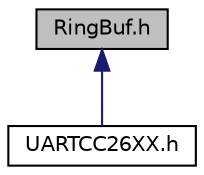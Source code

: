 digraph "RingBuf.h"
{
  edge [fontname="Helvetica",fontsize="10",labelfontname="Helvetica",labelfontsize="10"];
  node [fontname="Helvetica",fontsize="10",shape=record];
  Node1 [label="RingBuf.h",height=0.2,width=0.4,color="black", fillcolor="grey75", style="filled", fontcolor="black"];
  Node1 -> Node2 [dir="back",color="midnightblue",fontsize="10",style="solid",fontname="Helvetica"];
  Node2 [label="UARTCC26XX.h",height=0.2,width=0.4,color="black", fillcolor="white", style="filled",URL="$_u_a_r_t_c_c26_x_x_8h.html",tooltip="UART driver implementation for a CC26XX UART controller. "];
}
